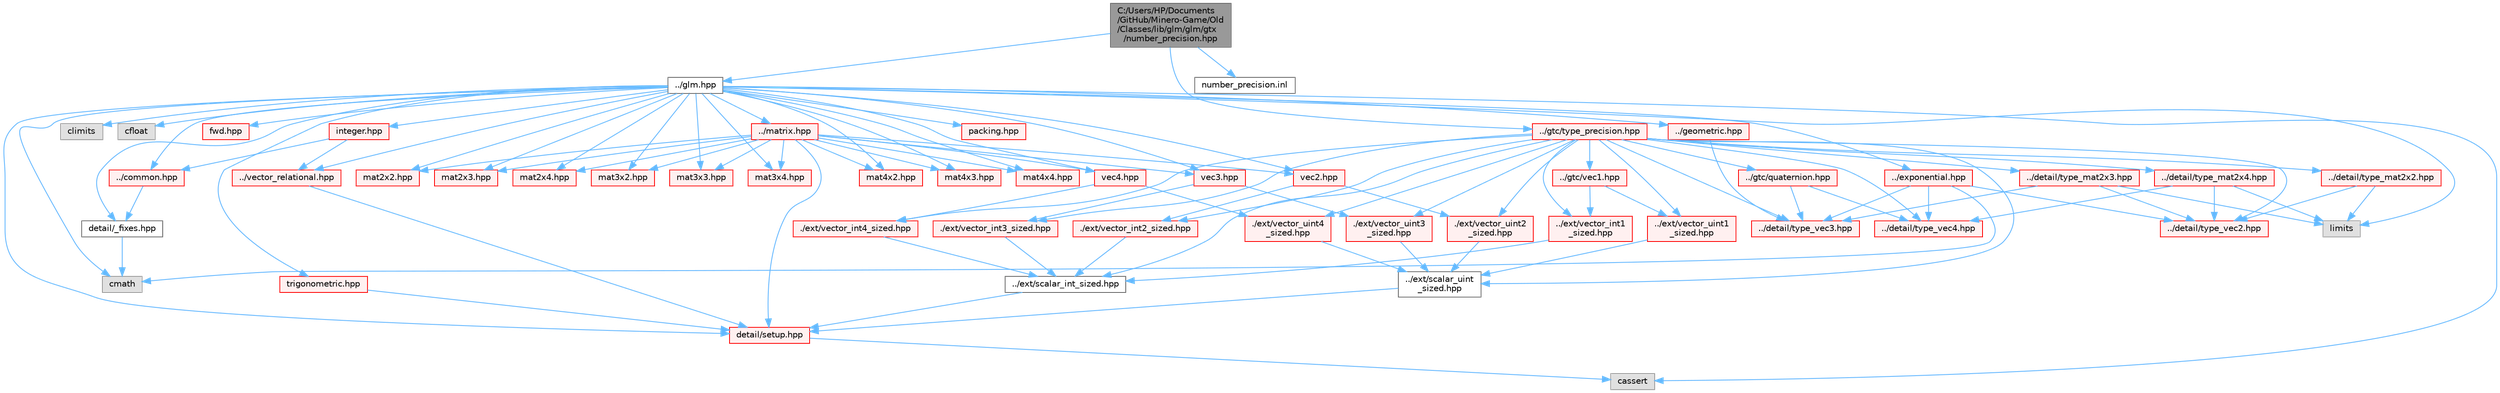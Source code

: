 digraph "C:/Users/HP/Documents/GitHub/Minero-Game/Old/Classes/lib/glm/glm/gtx/number_precision.hpp"
{
 // LATEX_PDF_SIZE
  bgcolor="transparent";
  edge [fontname=Helvetica,fontsize=10,labelfontname=Helvetica,labelfontsize=10];
  node [fontname=Helvetica,fontsize=10,shape=box,height=0.2,width=0.4];
  Node1 [id="Node000001",label="C:/Users/HP/Documents\l/GitHub/Minero-Game/Old\l/Classes/lib/glm/glm/gtx\l/number_precision.hpp",height=0.2,width=0.4,color="gray40", fillcolor="grey60", style="filled", fontcolor="black",tooltip=" "];
  Node1 -> Node2 [id="edge1_Node000001_Node000002",color="steelblue1",style="solid",tooltip=" "];
  Node2 [id="Node000002",label="../glm.hpp",height=0.2,width=0.4,color="grey40", fillcolor="white", style="filled",URL="$_old_2_classes_2lib_2glm_2glm_2glm_8hpp.html",tooltip=" "];
  Node2 -> Node3 [id="edge2_Node000002_Node000003",color="steelblue1",style="solid",tooltip=" "];
  Node3 [id="Node000003",label="detail/_fixes.hpp",height=0.2,width=0.4,color="grey40", fillcolor="white", style="filled",URL="$_old_2_classes_2lib_2glm_2glm_2detail_2__fixes_8hpp.html",tooltip=" "];
  Node3 -> Node4 [id="edge3_Node000003_Node000004",color="steelblue1",style="solid",tooltip=" "];
  Node4 [id="Node000004",label="cmath",height=0.2,width=0.4,color="grey60", fillcolor="#E0E0E0", style="filled",tooltip=" "];
  Node2 -> Node5 [id="edge4_Node000002_Node000005",color="steelblue1",style="solid",tooltip=" "];
  Node5 [id="Node000005",label="detail/setup.hpp",height=0.2,width=0.4,color="red", fillcolor="#FFF0F0", style="filled",URL="$_old_2_classes_2lib_2glm_2glm_2detail_2setup_8hpp.html",tooltip=" "];
  Node5 -> Node6 [id="edge5_Node000005_Node000006",color="steelblue1",style="solid",tooltip=" "];
  Node6 [id="Node000006",label="cassert",height=0.2,width=0.4,color="grey60", fillcolor="#E0E0E0", style="filled",tooltip=" "];
  Node2 -> Node4 [id="edge6_Node000002_Node000004",color="steelblue1",style="solid",tooltip=" "];
  Node2 -> Node9 [id="edge7_Node000002_Node000009",color="steelblue1",style="solid",tooltip=" "];
  Node9 [id="Node000009",label="climits",height=0.2,width=0.4,color="grey60", fillcolor="#E0E0E0", style="filled",tooltip=" "];
  Node2 -> Node10 [id="edge8_Node000002_Node000010",color="steelblue1",style="solid",tooltip=" "];
  Node10 [id="Node000010",label="cfloat",height=0.2,width=0.4,color="grey60", fillcolor="#E0E0E0", style="filled",tooltip=" "];
  Node2 -> Node11 [id="edge9_Node000002_Node000011",color="steelblue1",style="solid",tooltip=" "];
  Node11 [id="Node000011",label="limits",height=0.2,width=0.4,color="grey60", fillcolor="#E0E0E0", style="filled",tooltip=" "];
  Node2 -> Node6 [id="edge10_Node000002_Node000006",color="steelblue1",style="solid",tooltip=" "];
  Node2 -> Node12 [id="edge11_Node000002_Node000012",color="steelblue1",style="solid",tooltip=" "];
  Node12 [id="Node000012",label="fwd.hpp",height=0.2,width=0.4,color="red", fillcolor="#FFF0F0", style="filled",URL="$_old_2_classes_2lib_2glm_2glm_2fwd_8hpp.html",tooltip=" "];
  Node2 -> Node14 [id="edge12_Node000002_Node000014",color="steelblue1",style="solid",tooltip=" "];
  Node14 [id="Node000014",label="vec2.hpp",height=0.2,width=0.4,color="red", fillcolor="#FFF0F0", style="filled",URL="$_old_2_classes_2lib_2glm_2glm_2vec2_8hpp.html",tooltip=" "];
  Node14 -> Node25 [id="edge13_Node000014_Node000025",color="steelblue1",style="solid",tooltip=" "];
  Node25 [id="Node000025",label="./ext/vector_int2_sized.hpp",height=0.2,width=0.4,color="red", fillcolor="#FFF0F0", style="filled",URL="$_old_2_classes_2lib_2glm_2glm_2ext_2vector__int2__sized_8hpp.html",tooltip=" "];
  Node25 -> Node26 [id="edge14_Node000025_Node000026",color="steelblue1",style="solid",tooltip=" "];
  Node26 [id="Node000026",label="../ext/scalar_int_sized.hpp",height=0.2,width=0.4,color="grey40", fillcolor="white", style="filled",URL="$_old_2_classes_2lib_2glm_2glm_2ext_2scalar__int__sized_8hpp.html",tooltip=" "];
  Node26 -> Node5 [id="edge15_Node000026_Node000005",color="steelblue1",style="solid",tooltip=" "];
  Node14 -> Node28 [id="edge16_Node000014_Node000028",color="steelblue1",style="solid",tooltip=" "];
  Node28 [id="Node000028",label="./ext/vector_uint2\l_sized.hpp",height=0.2,width=0.4,color="red", fillcolor="#FFF0F0", style="filled",URL="$_old_2_classes_2lib_2glm_2glm_2ext_2vector__uint2__sized_8hpp.html",tooltip=" "];
  Node28 -> Node29 [id="edge17_Node000028_Node000029",color="steelblue1",style="solid",tooltip=" "];
  Node29 [id="Node000029",label="../ext/scalar_uint\l_sized.hpp",height=0.2,width=0.4,color="grey40", fillcolor="white", style="filled",URL="$_old_2_classes_2lib_2glm_2glm_2ext_2scalar__uint__sized_8hpp.html",tooltip=" "];
  Node29 -> Node5 [id="edge18_Node000029_Node000005",color="steelblue1",style="solid",tooltip=" "];
  Node2 -> Node30 [id="edge19_Node000002_Node000030",color="steelblue1",style="solid",tooltip=" "];
  Node30 [id="Node000030",label="vec3.hpp",height=0.2,width=0.4,color="red", fillcolor="#FFF0F0", style="filled",URL="$_old_2_classes_2lib_2glm_2glm_2vec3_8hpp.html",tooltip=" "];
  Node30 -> Node40 [id="edge20_Node000030_Node000040",color="steelblue1",style="solid",tooltip=" "];
  Node40 [id="Node000040",label="./ext/vector_int3_sized.hpp",height=0.2,width=0.4,color="red", fillcolor="#FFF0F0", style="filled",URL="$_old_2_classes_2lib_2glm_2glm_2ext_2vector__int3__sized_8hpp.html",tooltip=" "];
  Node40 -> Node26 [id="edge21_Node000040_Node000026",color="steelblue1",style="solid",tooltip=" "];
  Node30 -> Node42 [id="edge22_Node000030_Node000042",color="steelblue1",style="solid",tooltip=" "];
  Node42 [id="Node000042",label="./ext/vector_uint3\l_sized.hpp",height=0.2,width=0.4,color="red", fillcolor="#FFF0F0", style="filled",URL="$_old_2_classes_2lib_2glm_2glm_2ext_2vector__uint3__sized_8hpp.html",tooltip=" "];
  Node42 -> Node29 [id="edge23_Node000042_Node000029",color="steelblue1",style="solid",tooltip=" "];
  Node2 -> Node43 [id="edge24_Node000002_Node000043",color="steelblue1",style="solid",tooltip=" "];
  Node43 [id="Node000043",label="vec4.hpp",height=0.2,width=0.4,color="red", fillcolor="#FFF0F0", style="filled",URL="$_old_2_classes_2lib_2glm_2glm_2vec4_8hpp.html",tooltip=" "];
  Node43 -> Node53 [id="edge25_Node000043_Node000053",color="steelblue1",style="solid",tooltip=" "];
  Node53 [id="Node000053",label="./ext/vector_int4_sized.hpp",height=0.2,width=0.4,color="red", fillcolor="#FFF0F0", style="filled",URL="$_old_2_classes_2lib_2glm_2glm_2ext_2vector__int4__sized_8hpp.html",tooltip=" "];
  Node53 -> Node26 [id="edge26_Node000053_Node000026",color="steelblue1",style="solid",tooltip=" "];
  Node43 -> Node55 [id="edge27_Node000043_Node000055",color="steelblue1",style="solid",tooltip=" "];
  Node55 [id="Node000055",label="./ext/vector_uint4\l_sized.hpp",height=0.2,width=0.4,color="red", fillcolor="#FFF0F0", style="filled",URL="$_old_2_classes_2lib_2glm_2glm_2ext_2vector__uint4__sized_8hpp.html",tooltip=" "];
  Node55 -> Node29 [id="edge28_Node000055_Node000029",color="steelblue1",style="solid",tooltip=" "];
  Node2 -> Node56 [id="edge29_Node000002_Node000056",color="steelblue1",style="solid",tooltip=" "];
  Node56 [id="Node000056",label="mat2x2.hpp",height=0.2,width=0.4,color="red", fillcolor="#FFF0F0", style="filled",URL="$_old_2_classes_2lib_2glm_2glm_2mat2x2_8hpp.html",tooltip=" "];
  Node2 -> Node61 [id="edge30_Node000002_Node000061",color="steelblue1",style="solid",tooltip=" "];
  Node61 [id="Node000061",label="mat2x3.hpp",height=0.2,width=0.4,color="red", fillcolor="#FFF0F0", style="filled",URL="$_old_2_classes_2lib_2glm_2glm_2mat2x3_8hpp.html",tooltip=" "];
  Node2 -> Node68 [id="edge31_Node000002_Node000068",color="steelblue1",style="solid",tooltip=" "];
  Node68 [id="Node000068",label="mat2x4.hpp",height=0.2,width=0.4,color="red", fillcolor="#FFF0F0", style="filled",URL="$_old_2_classes_2lib_2glm_2glm_2mat2x4_8hpp.html",tooltip=" "];
  Node2 -> Node75 [id="edge32_Node000002_Node000075",color="steelblue1",style="solid",tooltip=" "];
  Node75 [id="Node000075",label="mat3x2.hpp",height=0.2,width=0.4,color="red", fillcolor="#FFF0F0", style="filled",URL="$_old_2_classes_2lib_2glm_2glm_2mat3x2_8hpp.html",tooltip=" "];
  Node2 -> Node82 [id="edge33_Node000002_Node000082",color="steelblue1",style="solid",tooltip=" "];
  Node82 [id="Node000082",label="mat3x3.hpp",height=0.2,width=0.4,color="red", fillcolor="#FFF0F0", style="filled",URL="$_old_2_classes_2lib_2glm_2glm_2mat3x3_8hpp.html",tooltip=" "];
  Node2 -> Node89 [id="edge34_Node000002_Node000089",color="steelblue1",style="solid",tooltip=" "];
  Node89 [id="Node000089",label="mat3x4.hpp",height=0.2,width=0.4,color="red", fillcolor="#FFF0F0", style="filled",URL="$_old_2_classes_2lib_2glm_2glm_2mat3x4_8hpp.html",tooltip=" "];
  Node2 -> Node96 [id="edge35_Node000002_Node000096",color="steelblue1",style="solid",tooltip=" "];
  Node96 [id="Node000096",label="mat4x2.hpp",height=0.2,width=0.4,color="red", fillcolor="#FFF0F0", style="filled",URL="$_old_2_classes_2lib_2glm_2glm_2mat4x2_8hpp.html",tooltip=" "];
  Node2 -> Node103 [id="edge36_Node000002_Node000103",color="steelblue1",style="solid",tooltip=" "];
  Node103 [id="Node000103",label="mat4x3.hpp",height=0.2,width=0.4,color="red", fillcolor="#FFF0F0", style="filled",URL="$_old_2_classes_2lib_2glm_2glm_2mat4x3_8hpp.html",tooltip=" "];
  Node2 -> Node110 [id="edge37_Node000002_Node000110",color="steelblue1",style="solid",tooltip=" "];
  Node110 [id="Node000110",label="mat4x4.hpp",height=0.2,width=0.4,color="red", fillcolor="#FFF0F0", style="filled",URL="$_old_2_classes_2lib_2glm_2glm_2mat4x4_8hpp.html",tooltip=" "];
  Node2 -> Node134 [id="edge38_Node000002_Node000134",color="steelblue1",style="solid",tooltip=" "];
  Node134 [id="Node000134",label="trigonometric.hpp",height=0.2,width=0.4,color="red", fillcolor="#FFF0F0", style="filled",URL="$_old_2_classes_2lib_2glm_2glm_2trigonometric_8hpp.html",tooltip=" "];
  Node134 -> Node5 [id="edge39_Node000134_Node000005",color="steelblue1",style="solid",tooltip=" "];
  Node2 -> Node120 [id="edge40_Node000002_Node000120",color="steelblue1",style="solid",tooltip=" "];
  Node120 [id="Node000120",label="../exponential.hpp",height=0.2,width=0.4,color="red", fillcolor="#FFF0F0", style="filled",URL="$_old_2_classes_2lib_2glm_2glm_2exponential_8hpp.html",tooltip=" "];
  Node120 -> Node16 [id="edge41_Node000120_Node000016",color="steelblue1",style="solid",tooltip=" "];
  Node16 [id="Node000016",label="../detail/type_vec2.hpp",height=0.2,width=0.4,color="red", fillcolor="#FFF0F0", style="filled",URL="$_old_2_classes_2lib_2glm_2glm_2detail_2type__vec2_8hpp.html",tooltip=" "];
  Node120 -> Node32 [id="edge42_Node000120_Node000032",color="steelblue1",style="solid",tooltip=" "];
  Node32 [id="Node000032",label="../detail/type_vec3.hpp",height=0.2,width=0.4,color="red", fillcolor="#FFF0F0", style="filled",URL="$_old_2_classes_2lib_2glm_2glm_2detail_2type__vec3_8hpp.html",tooltip=" "];
  Node120 -> Node45 [id="edge43_Node000120_Node000045",color="steelblue1",style="solid",tooltip=" "];
  Node45 [id="Node000045",label="../detail/type_vec4.hpp",height=0.2,width=0.4,color="red", fillcolor="#FFF0F0", style="filled",URL="$_old_2_classes_2lib_2glm_2glm_2detail_2type__vec4_8hpp.html",tooltip=" "];
  Node120 -> Node4 [id="edge44_Node000120_Node000004",color="steelblue1",style="solid",tooltip=" "];
  Node2 -> Node128 [id="edge45_Node000002_Node000128",color="steelblue1",style="solid",tooltip=" "];
  Node128 [id="Node000128",label="../common.hpp",height=0.2,width=0.4,color="red", fillcolor="#FFF0F0", style="filled",URL="$_old_2_classes_2lib_2glm_2glm_2common_8hpp.html",tooltip=" "];
  Node128 -> Node3 [id="edge46_Node000128_Node000003",color="steelblue1",style="solid",tooltip=" "];
  Node2 -> Node137 [id="edge47_Node000002_Node000137",color="steelblue1",style="solid",tooltip=" "];
  Node137 [id="Node000137",label="packing.hpp",height=0.2,width=0.4,color="red", fillcolor="#FFF0F0", style="filled",URL="$_old_2_classes_2lib_2glm_2glm_2packing_8hpp.html",tooltip=" "];
  Node2 -> Node118 [id="edge48_Node000002_Node000118",color="steelblue1",style="solid",tooltip=" "];
  Node118 [id="Node000118",label="../geometric.hpp",height=0.2,width=0.4,color="red", fillcolor="#FFF0F0", style="filled",URL="$_old_2_classes_2lib_2glm_2glm_2geometric_8hpp.html",tooltip=" "];
  Node118 -> Node32 [id="edge49_Node000118_Node000032",color="steelblue1",style="solid",tooltip=" "];
  Node2 -> Node60 [id="edge50_Node000002_Node000060",color="steelblue1",style="solid",tooltip=" "];
  Node60 [id="Node000060",label="../matrix.hpp",height=0.2,width=0.4,color="red", fillcolor="#FFF0F0", style="filled",URL="$_old_2_classes_2lib_2glm_2glm_2matrix_8hpp.html",tooltip=" "];
  Node60 -> Node5 [id="edge51_Node000060_Node000005",color="steelblue1",style="solid",tooltip=" "];
  Node60 -> Node14 [id="edge52_Node000060_Node000014",color="steelblue1",style="solid",tooltip=" "];
  Node60 -> Node30 [id="edge53_Node000060_Node000030",color="steelblue1",style="solid",tooltip=" "];
  Node60 -> Node43 [id="edge54_Node000060_Node000043",color="steelblue1",style="solid",tooltip=" "];
  Node60 -> Node56 [id="edge55_Node000060_Node000056",color="steelblue1",style="solid",tooltip=" "];
  Node60 -> Node61 [id="edge56_Node000060_Node000061",color="steelblue1",style="solid",tooltip=" "];
  Node60 -> Node68 [id="edge57_Node000060_Node000068",color="steelblue1",style="solid",tooltip=" "];
  Node60 -> Node75 [id="edge58_Node000060_Node000075",color="steelblue1",style="solid",tooltip=" "];
  Node60 -> Node82 [id="edge59_Node000060_Node000082",color="steelblue1",style="solid",tooltip=" "];
  Node60 -> Node89 [id="edge60_Node000060_Node000089",color="steelblue1",style="solid",tooltip=" "];
  Node60 -> Node96 [id="edge61_Node000060_Node000096",color="steelblue1",style="solid",tooltip=" "];
  Node60 -> Node103 [id="edge62_Node000060_Node000103",color="steelblue1",style="solid",tooltip=" "];
  Node60 -> Node110 [id="edge63_Node000060_Node000110",color="steelblue1",style="solid",tooltip=" "];
  Node2 -> Node124 [id="edge64_Node000002_Node000124",color="steelblue1",style="solid",tooltip=" "];
  Node124 [id="Node000124",label="../vector_relational.hpp",height=0.2,width=0.4,color="red", fillcolor="#FFF0F0", style="filled",URL="$_old_2_classes_2lib_2glm_2glm_2vector__relational_8hpp.html",tooltip=" "];
  Node124 -> Node5 [id="edge65_Node000124_Node000005",color="steelblue1",style="solid",tooltip=" "];
  Node2 -> Node141 [id="edge66_Node000002_Node000141",color="steelblue1",style="solid",tooltip=" "];
  Node141 [id="Node000141",label="integer.hpp",height=0.2,width=0.4,color="red", fillcolor="#FFF0F0", style="filled",URL="$_old_2_classes_2lib_2glm_2glm_2integer_8hpp.html",tooltip=" "];
  Node141 -> Node128 [id="edge67_Node000141_Node000128",color="steelblue1",style="solid",tooltip=" "];
  Node141 -> Node124 [id="edge68_Node000141_Node000124",color="steelblue1",style="solid",tooltip=" "];
  Node1 -> Node145 [id="edge69_Node000001_Node000145",color="steelblue1",style="solid",tooltip=" "];
  Node145 [id="Node000145",label="../gtc/type_precision.hpp",height=0.2,width=0.4,color="red", fillcolor="#FFF0F0", style="filled",URL="$_old_2_classes_2lib_2glm_2glm_2gtc_2type__precision_8hpp.html",tooltip=" "];
  Node145 -> Node146 [id="edge70_Node000145_Node000146",color="steelblue1",style="solid",tooltip=" "];
  Node146 [id="Node000146",label="../gtc/quaternion.hpp",height=0.2,width=0.4,color="red", fillcolor="#FFF0F0", style="filled",URL="$_old_2_classes_2lib_2glm_2glm_2gtc_2quaternion_8hpp.html",tooltip=" "];
  Node146 -> Node32 [id="edge71_Node000146_Node000032",color="steelblue1",style="solid",tooltip=" "];
  Node146 -> Node45 [id="edge72_Node000146_Node000045",color="steelblue1",style="solid",tooltip=" "];
  Node145 -> Node182 [id="edge73_Node000145_Node000182",color="steelblue1",style="solid",tooltip=" "];
  Node182 [id="Node000182",label="../gtc/vec1.hpp",height=0.2,width=0.4,color="red", fillcolor="#FFF0F0", style="filled",URL="$_old_2_classes_2lib_2glm_2glm_2gtc_2vec1_8hpp.html",tooltip=" "];
  Node182 -> Node190 [id="edge74_Node000182_Node000190",color="steelblue1",style="solid",tooltip=" "];
  Node190 [id="Node000190",label="../ext/vector_int1\l_sized.hpp",height=0.2,width=0.4,color="red", fillcolor="#FFF0F0", style="filled",URL="$_old_2_classes_2lib_2glm_2glm_2ext_2vector__int1__sized_8hpp.html",tooltip=" "];
  Node190 -> Node26 [id="edge75_Node000190_Node000026",color="steelblue1",style="solid",tooltip=" "];
  Node182 -> Node192 [id="edge76_Node000182_Node000192",color="steelblue1",style="solid",tooltip=" "];
  Node192 [id="Node000192",label="../ext/vector_uint1\l_sized.hpp",height=0.2,width=0.4,color="red", fillcolor="#FFF0F0", style="filled",URL="$_old_2_classes_2lib_2glm_2glm_2ext_2vector__uint1__sized_8hpp.html",tooltip=" "];
  Node192 -> Node29 [id="edge77_Node000192_Node000029",color="steelblue1",style="solid",tooltip=" "];
  Node145 -> Node190 [id="edge78_Node000145_Node000190",color="steelblue1",style="solid",tooltip=" "];
  Node145 -> Node25 [id="edge79_Node000145_Node000025",color="steelblue1",style="solid",tooltip=" "];
  Node145 -> Node40 [id="edge80_Node000145_Node000040",color="steelblue1",style="solid",tooltip=" "];
  Node145 -> Node53 [id="edge81_Node000145_Node000053",color="steelblue1",style="solid",tooltip=" "];
  Node145 -> Node26 [id="edge82_Node000145_Node000026",color="steelblue1",style="solid",tooltip=" "];
  Node145 -> Node192 [id="edge83_Node000145_Node000192",color="steelblue1",style="solid",tooltip=" "];
  Node145 -> Node28 [id="edge84_Node000145_Node000028",color="steelblue1",style="solid",tooltip=" "];
  Node145 -> Node42 [id="edge85_Node000145_Node000042",color="steelblue1",style="solid",tooltip=" "];
  Node145 -> Node55 [id="edge86_Node000145_Node000055",color="steelblue1",style="solid",tooltip=" "];
  Node145 -> Node29 [id="edge87_Node000145_Node000029",color="steelblue1",style="solid",tooltip=" "];
  Node145 -> Node16 [id="edge88_Node000145_Node000016",color="steelblue1",style="solid",tooltip=" "];
  Node145 -> Node32 [id="edge89_Node000145_Node000032",color="steelblue1",style="solid",tooltip=" "];
  Node145 -> Node45 [id="edge90_Node000145_Node000045",color="steelblue1",style="solid",tooltip=" "];
  Node145 -> Node58 [id="edge91_Node000145_Node000058",color="steelblue1",style="solid",tooltip=" "];
  Node58 [id="Node000058",label="../detail/type_mat2x2.hpp",height=0.2,width=0.4,color="red", fillcolor="#FFF0F0", style="filled",URL="$_old_2_classes_2lib_2glm_2glm_2detail_2type__mat2x2_8hpp.html",tooltip=" "];
  Node58 -> Node16 [id="edge92_Node000058_Node000016",color="steelblue1",style="solid",tooltip=" "];
  Node58 -> Node11 [id="edge93_Node000058_Node000011",color="steelblue1",style="solid",tooltip=" "];
  Node145 -> Node63 [id="edge94_Node000145_Node000063",color="steelblue1",style="solid",tooltip=" "];
  Node63 [id="Node000063",label="../detail/type_mat2x3.hpp",height=0.2,width=0.4,color="red", fillcolor="#FFF0F0", style="filled",URL="$_old_2_classes_2lib_2glm_2glm_2detail_2type__mat2x3_8hpp.html",tooltip=" "];
  Node63 -> Node16 [id="edge95_Node000063_Node000016",color="steelblue1",style="solid",tooltip=" "];
  Node63 -> Node32 [id="edge96_Node000063_Node000032",color="steelblue1",style="solid",tooltip=" "];
  Node63 -> Node11 [id="edge97_Node000063_Node000011",color="steelblue1",style="solid",tooltip=" "];
  Node145 -> Node70 [id="edge98_Node000145_Node000070",color="steelblue1",style="solid",tooltip=" "];
  Node70 [id="Node000070",label="../detail/type_mat2x4.hpp",height=0.2,width=0.4,color="red", fillcolor="#FFF0F0", style="filled",URL="$_old_2_classes_2lib_2glm_2glm_2detail_2type__mat2x4_8hpp.html",tooltip=" "];
  Node70 -> Node16 [id="edge99_Node000070_Node000016",color="steelblue1",style="solid",tooltip=" "];
  Node70 -> Node45 [id="edge100_Node000070_Node000045",color="steelblue1",style="solid",tooltip=" "];
  Node70 -> Node11 [id="edge101_Node000070_Node000011",color="steelblue1",style="solid",tooltip=" "];
  Node1 -> Node194 [id="edge102_Node000001_Node000194",color="steelblue1",style="solid",tooltip=" "];
  Node194 [id="Node000194",label="number_precision.inl",height=0.2,width=0.4,color="grey40", fillcolor="white", style="filled",URL="$_old_2_classes_2lib_2glm_2glm_2gtx_2number__precision_8inl.html",tooltip=" "];
}
